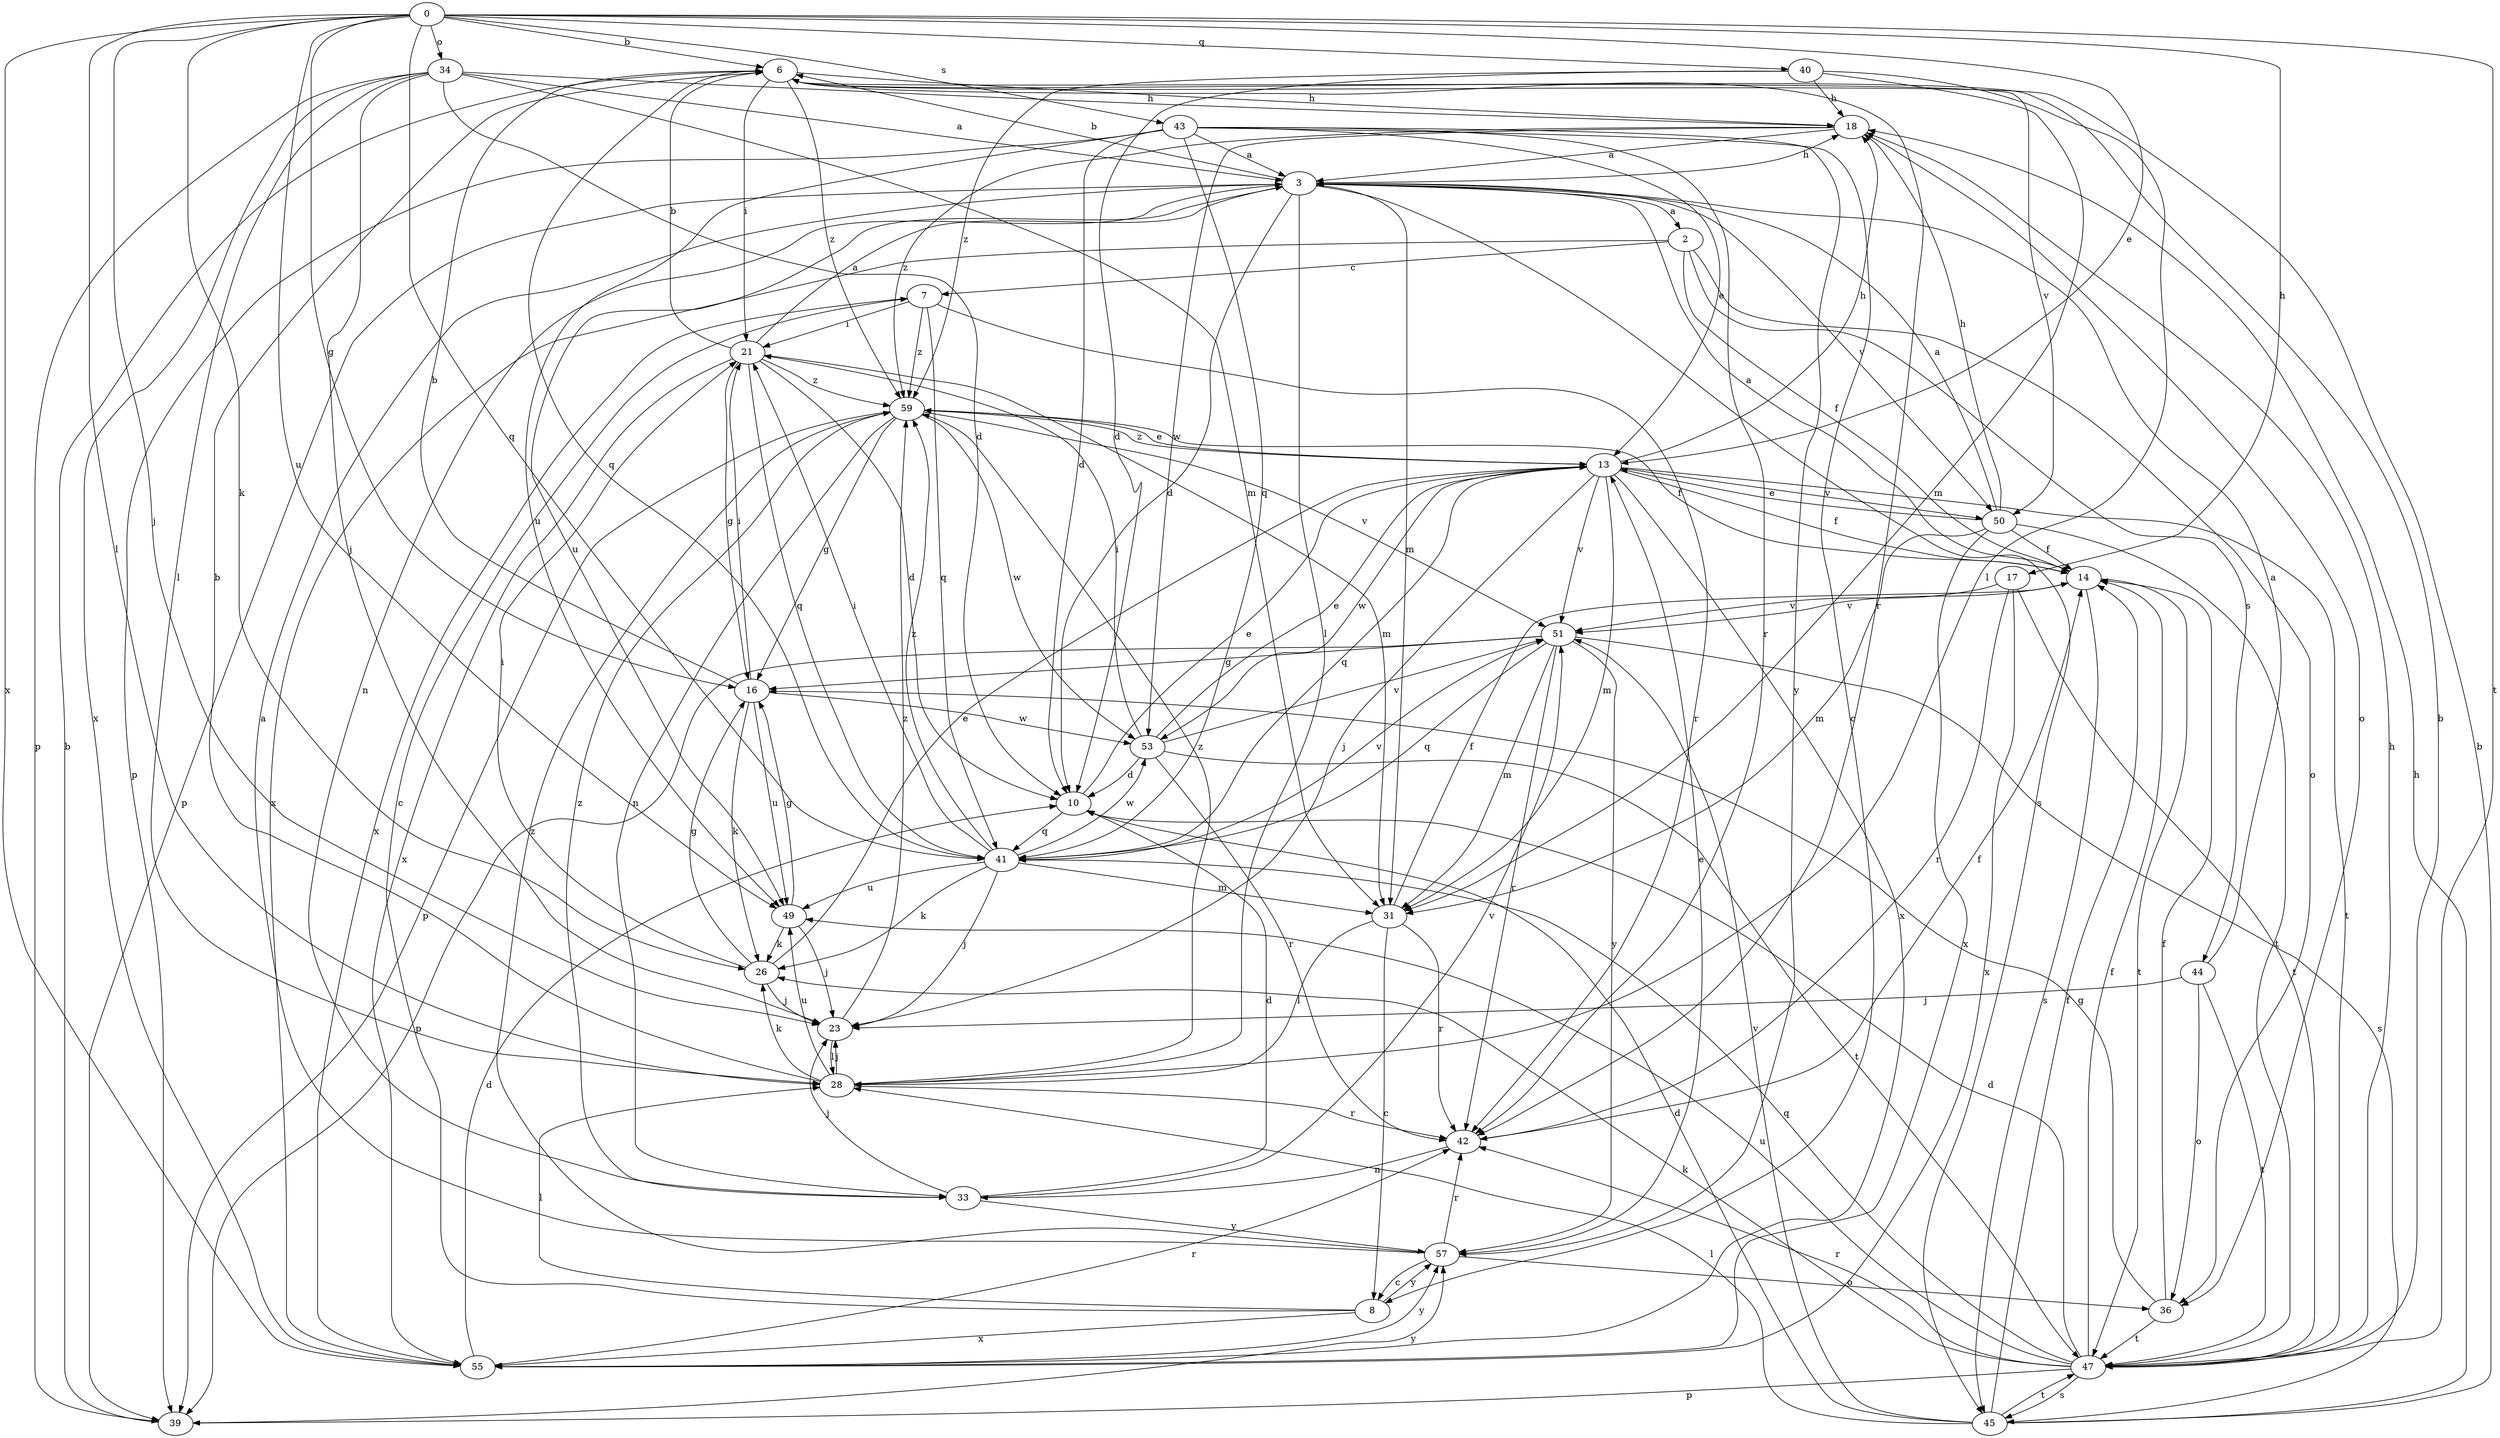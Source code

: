 strict digraph  {
0;
2;
3;
6;
7;
8;
10;
13;
14;
16;
17;
18;
21;
23;
26;
28;
31;
33;
34;
36;
39;
40;
41;
42;
43;
44;
45;
47;
49;
50;
51;
53;
55;
57;
59;
0 -> 6  [label=b];
0 -> 13  [label=e];
0 -> 16  [label=g];
0 -> 17  [label=h];
0 -> 23  [label=j];
0 -> 26  [label=k];
0 -> 28  [label=l];
0 -> 34  [label=o];
0 -> 40  [label=q];
0 -> 41  [label=q];
0 -> 43  [label=s];
0 -> 47  [label=t];
0 -> 49  [label=u];
0 -> 55  [label=x];
2 -> 7  [label=c];
2 -> 14  [label=f];
2 -> 36  [label=o];
2 -> 44  [label=s];
2 -> 55  [label=x];
3 -> 2  [label=a];
3 -> 6  [label=b];
3 -> 10  [label=d];
3 -> 18  [label=h];
3 -> 28  [label=l];
3 -> 31  [label=m];
3 -> 33  [label=n];
3 -> 39  [label=p];
3 -> 45  [label=s];
3 -> 49  [label=u];
3 -> 50  [label=v];
6 -> 18  [label=h];
6 -> 21  [label=i];
6 -> 41  [label=q];
6 -> 42  [label=r];
6 -> 50  [label=v];
6 -> 59  [label=z];
7 -> 21  [label=i];
7 -> 41  [label=q];
7 -> 42  [label=r];
7 -> 55  [label=x];
7 -> 59  [label=z];
8 -> 7  [label=c];
8 -> 28  [label=l];
8 -> 55  [label=x];
8 -> 57  [label=y];
10 -> 13  [label=e];
10 -> 41  [label=q];
13 -> 14  [label=f];
13 -> 18  [label=h];
13 -> 23  [label=j];
13 -> 31  [label=m];
13 -> 41  [label=q];
13 -> 47  [label=t];
13 -> 50  [label=v];
13 -> 51  [label=v];
13 -> 53  [label=w];
13 -> 55  [label=x];
13 -> 59  [label=z];
14 -> 3  [label=a];
14 -> 45  [label=s];
14 -> 47  [label=t];
14 -> 51  [label=v];
16 -> 6  [label=b];
16 -> 21  [label=i];
16 -> 26  [label=k];
16 -> 49  [label=u];
16 -> 53  [label=w];
17 -> 42  [label=r];
17 -> 47  [label=t];
17 -> 51  [label=v];
17 -> 55  [label=x];
18 -> 3  [label=a];
18 -> 36  [label=o];
18 -> 53  [label=w];
18 -> 59  [label=z];
21 -> 3  [label=a];
21 -> 6  [label=b];
21 -> 10  [label=d];
21 -> 16  [label=g];
21 -> 31  [label=m];
21 -> 41  [label=q];
21 -> 55  [label=x];
21 -> 59  [label=z];
23 -> 28  [label=l];
23 -> 59  [label=z];
26 -> 13  [label=e];
26 -> 16  [label=g];
26 -> 21  [label=i];
26 -> 23  [label=j];
28 -> 6  [label=b];
28 -> 23  [label=j];
28 -> 26  [label=k];
28 -> 42  [label=r];
28 -> 49  [label=u];
28 -> 59  [label=z];
31 -> 8  [label=c];
31 -> 14  [label=f];
31 -> 28  [label=l];
31 -> 42  [label=r];
33 -> 10  [label=d];
33 -> 23  [label=j];
33 -> 51  [label=v];
33 -> 57  [label=y];
33 -> 59  [label=z];
34 -> 3  [label=a];
34 -> 10  [label=d];
34 -> 18  [label=h];
34 -> 23  [label=j];
34 -> 28  [label=l];
34 -> 31  [label=m];
34 -> 39  [label=p];
34 -> 55  [label=x];
36 -> 14  [label=f];
36 -> 16  [label=g];
36 -> 47  [label=t];
39 -> 6  [label=b];
39 -> 57  [label=y];
40 -> 10  [label=d];
40 -> 18  [label=h];
40 -> 28  [label=l];
40 -> 31  [label=m];
40 -> 59  [label=z];
41 -> 21  [label=i];
41 -> 23  [label=j];
41 -> 26  [label=k];
41 -> 31  [label=m];
41 -> 49  [label=u];
41 -> 51  [label=v];
41 -> 53  [label=w];
41 -> 59  [label=z];
42 -> 14  [label=f];
42 -> 33  [label=n];
43 -> 3  [label=a];
43 -> 8  [label=c];
43 -> 10  [label=d];
43 -> 13  [label=e];
43 -> 39  [label=p];
43 -> 41  [label=q];
43 -> 42  [label=r];
43 -> 49  [label=u];
43 -> 57  [label=y];
44 -> 3  [label=a];
44 -> 23  [label=j];
44 -> 36  [label=o];
44 -> 47  [label=t];
45 -> 6  [label=b];
45 -> 10  [label=d];
45 -> 14  [label=f];
45 -> 18  [label=h];
45 -> 28  [label=l];
45 -> 47  [label=t];
45 -> 51  [label=v];
47 -> 6  [label=b];
47 -> 10  [label=d];
47 -> 14  [label=f];
47 -> 18  [label=h];
47 -> 26  [label=k];
47 -> 39  [label=p];
47 -> 41  [label=q];
47 -> 42  [label=r];
47 -> 45  [label=s];
47 -> 49  [label=u];
49 -> 16  [label=g];
49 -> 23  [label=j];
49 -> 26  [label=k];
50 -> 3  [label=a];
50 -> 13  [label=e];
50 -> 14  [label=f];
50 -> 18  [label=h];
50 -> 31  [label=m];
50 -> 47  [label=t];
50 -> 55  [label=x];
51 -> 16  [label=g];
51 -> 31  [label=m];
51 -> 39  [label=p];
51 -> 41  [label=q];
51 -> 42  [label=r];
51 -> 45  [label=s];
51 -> 57  [label=y];
53 -> 10  [label=d];
53 -> 13  [label=e];
53 -> 21  [label=i];
53 -> 42  [label=r];
53 -> 47  [label=t];
53 -> 51  [label=v];
55 -> 10  [label=d];
55 -> 42  [label=r];
55 -> 57  [label=y];
57 -> 3  [label=a];
57 -> 8  [label=c];
57 -> 13  [label=e];
57 -> 36  [label=o];
57 -> 42  [label=r];
57 -> 59  [label=z];
59 -> 13  [label=e];
59 -> 14  [label=f];
59 -> 16  [label=g];
59 -> 33  [label=n];
59 -> 39  [label=p];
59 -> 51  [label=v];
59 -> 53  [label=w];
}
